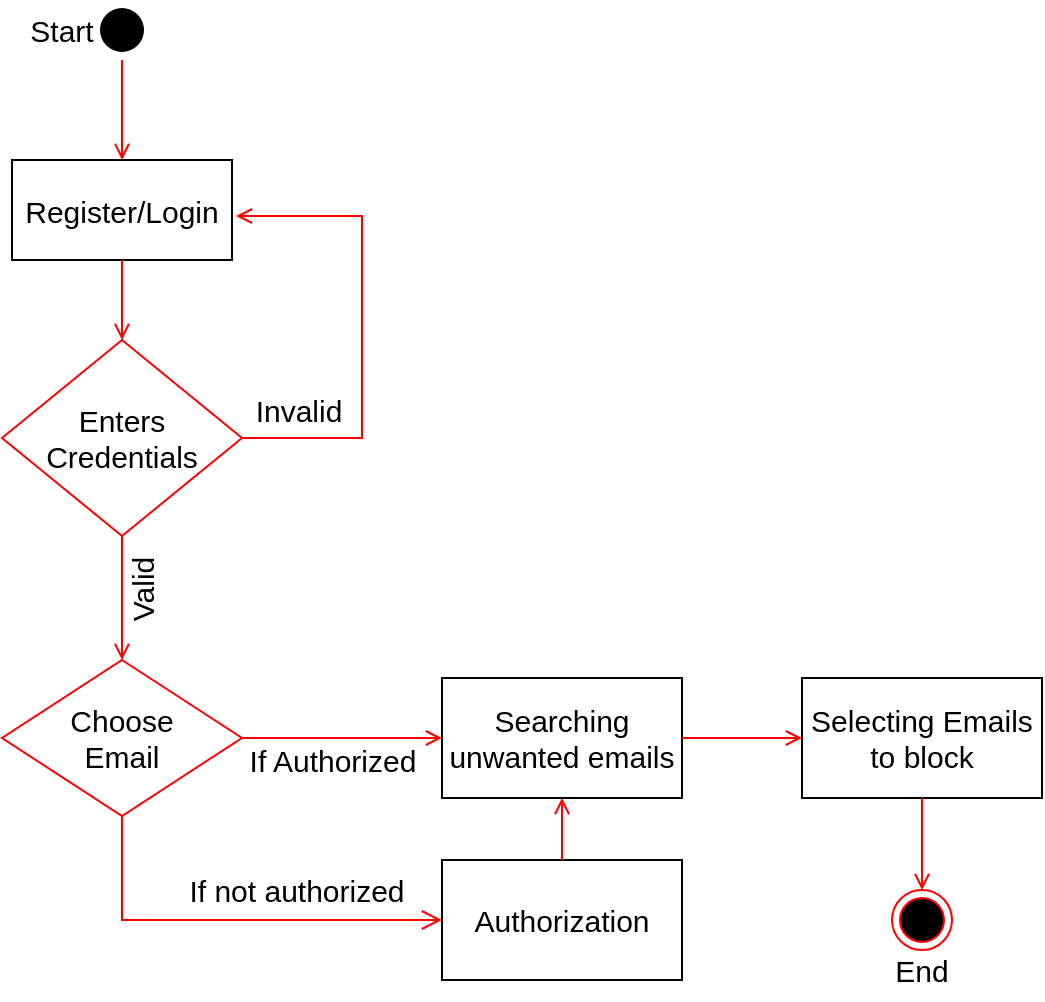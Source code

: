 <mxfile version="21.7.5" type="github">
  <diagram name="Page-1" id="e7e014a7-5840-1c2e-5031-d8a46d1fe8dd">
    <mxGraphModel dx="1050" dy="566" grid="1" gridSize="10" guides="1" tooltips="1" connect="1" arrows="1" fold="1" page="1" pageScale="1" pageWidth="1169" pageHeight="826" background="none" math="0" shadow="0">
      <root>
        <mxCell id="0" />
        <mxCell id="1" parent="0" />
        <mxCell id="5qcpB3Mo1QmMlgLMcYkL-41" value="" style="ellipse;shape=startState;fillColor=#000000;strokeColor=none;" parent="1" vertex="1">
          <mxGeometry x="185" y="30" width="30" height="30" as="geometry" />
        </mxCell>
        <mxCell id="5qcpB3Mo1QmMlgLMcYkL-42" value="Register/Login" style="fontSize=15;fillColor=default;" parent="1" vertex="1">
          <mxGeometry x="145" y="110" width="110" height="50" as="geometry" />
        </mxCell>
        <mxCell id="5qcpB3Mo1QmMlgLMcYkL-43" value="" style="endArrow=open;strokeColor=#FF0000;endFill=1;rounded=0;entryX=0.5;entryY=0;entryDx=0;entryDy=0;exitX=0.5;exitY=1;exitDx=0;exitDy=0;" parent="1" source="5qcpB3Mo1QmMlgLMcYkL-42" target="5qcpB3Mo1QmMlgLMcYkL-48" edge="1">
          <mxGeometry relative="1" as="geometry">
            <mxPoint x="185" y="212" as="targetPoint" />
            <mxPoint x="200" y="174" as="sourcePoint" />
          </mxGeometry>
        </mxCell>
        <mxCell id="5qcpB3Mo1QmMlgLMcYkL-44" value="" style="endArrow=open;strokeColor=#FF0000;endFill=1;rounded=0;exitX=0.5;exitY=1;exitDx=0;exitDy=0;entryX=0.5;entryY=0;entryDx=0;entryDy=0;" parent="1" source="5qcpB3Mo1QmMlgLMcYkL-48" target="5qcpB3Mo1QmMlgLMcYkL-50" edge="1">
          <mxGeometry relative="1" as="geometry">
            <mxPoint x="185" y="290" as="sourcePoint" />
            <mxPoint x="200" y="360" as="targetPoint" />
          </mxGeometry>
        </mxCell>
        <mxCell id="5qcpB3Mo1QmMlgLMcYkL-45" value="" style="edgeStyle=elbowEdgeStyle;elbow=horizontal;strokeColor=#FF0000;endArrow=open;endFill=1;rounded=0;entryX=1.018;entryY=0.56;entryDx=0;entryDy=0;entryPerimeter=0;exitX=1;exitY=0.5;exitDx=0;exitDy=0;" parent="1" source="5qcpB3Mo1QmMlgLMcYkL-48" target="5qcpB3Mo1QmMlgLMcYkL-42" edge="1">
          <mxGeometry width="100" height="100" relative="1" as="geometry">
            <mxPoint x="290" y="300" as="sourcePoint" />
            <mxPoint x="344.5" y="210" as="targetPoint" />
            <Array as="points">
              <mxPoint x="320" y="200" />
              <mxPoint x="330.5" y="202" />
              <mxPoint x="280.5" y="155" />
              <mxPoint x="120.5" y="192" />
              <mxPoint x="114.5" y="270" />
            </Array>
          </mxGeometry>
        </mxCell>
        <mxCell id="5qcpB3Mo1QmMlgLMcYkL-46" value="&lt;font style=&quot;font-size: 15px;&quot;&gt;Invalid&lt;/font&gt;" style="text;html=1;align=center;verticalAlign=middle;resizable=0;points=[];autosize=1;strokeColor=none;fillColor=none;" parent="1" vertex="1">
          <mxGeometry x="252.5" y="220" width="70" height="30" as="geometry" />
        </mxCell>
        <mxCell id="5qcpB3Mo1QmMlgLMcYkL-47" value="&lt;font style=&quot;font-size: 15px;&quot;&gt;Valid&lt;/font&gt;" style="text;html=1;align=center;verticalAlign=middle;resizable=0;points=[];autosize=1;strokeColor=none;fillColor=none;horizontal=0;" parent="1" vertex="1">
          <mxGeometry x="180" y="310" width="60" height="30" as="geometry" />
        </mxCell>
        <mxCell id="5qcpB3Mo1QmMlgLMcYkL-48" value="&lt;div&gt;Enters&lt;/div&gt;&lt;div&gt;Credentials&lt;br&gt;&lt;/div&gt;" style="rhombus;whiteSpace=wrap;html=1;fillColor=#ffffff;strokeColor=#ff0000;fontSize=15;" parent="1" vertex="1">
          <mxGeometry x="140" y="200" width="120" height="98" as="geometry" />
        </mxCell>
        <mxCell id="5qcpB3Mo1QmMlgLMcYkL-49" value="" style="endArrow=open;strokeColor=#FF0000;endFill=1;rounded=0;exitX=0.5;exitY=1;exitDx=0;exitDy=0;entryX=0.5;entryY=0;entryDx=0;entryDy=0;" parent="1" source="5qcpB3Mo1QmMlgLMcYkL-41" target="5qcpB3Mo1QmMlgLMcYkL-42" edge="1">
          <mxGeometry relative="1" as="geometry">
            <mxPoint x="240" y="100" as="targetPoint" />
            <mxPoint x="250" y="34" as="sourcePoint" />
          </mxGeometry>
        </mxCell>
        <mxCell id="5qcpB3Mo1QmMlgLMcYkL-50" value="&lt;div&gt;Choose&lt;/div&gt;&lt;div&gt;Email&lt;br&gt;&lt;/div&gt;" style="rhombus;whiteSpace=wrap;html=1;fillColor=#ffffff;strokeColor=#ff0000;fontSize=15;" parent="1" vertex="1">
          <mxGeometry x="140" y="360" width="120" height="78" as="geometry" />
        </mxCell>
        <mxCell id="5qcpB3Mo1QmMlgLMcYkL-51" value="" style="endArrow=open;strokeColor=#FF0000;endFill=1;rounded=0;entryX=0;entryY=0.5;entryDx=0;entryDy=0;exitX=1;exitY=0.5;exitDx=0;exitDy=0;" parent="1" source="5qcpB3Mo1QmMlgLMcYkL-50" target="5qcpB3Mo1QmMlgLMcYkL-55" edge="1">
          <mxGeometry relative="1" as="geometry">
            <mxPoint x="290" y="370" as="sourcePoint" />
            <mxPoint x="360" y="400" as="targetPoint" />
          </mxGeometry>
        </mxCell>
        <mxCell id="5qcpB3Mo1QmMlgLMcYkL-53" value="&lt;font style=&quot;font-size: 15px;&quot;&gt;If Authorized&lt;br&gt;&lt;/font&gt;" style="text;html=1;strokeColor=none;fillColor=none;align=center;verticalAlign=middle;whiteSpace=wrap;rounded=0;" parent="1" vertex="1">
          <mxGeometry x="218" y="395" width="175" height="30" as="geometry" />
        </mxCell>
        <mxCell id="5qcpB3Mo1QmMlgLMcYkL-55" value="Searching unwanted emails" style="whiteSpace=wrap;html=1;fontSize=15;fillColor=#FFFFFF;strokeColor=#000000;fontColor=rgb(0, 0, 0);" parent="1" vertex="1">
          <mxGeometry x="360" y="369" width="120" height="60" as="geometry" />
        </mxCell>
        <mxCell id="5qcpB3Mo1QmMlgLMcYkL-56" value="" style="edgeStyle=elbowEdgeStyle;elbow=horizontal;verticalAlign=bottom;endArrow=open;endSize=8;strokeColor=#FF0000;endFill=1;rounded=0;exitX=0.5;exitY=1;exitDx=0;exitDy=0;entryX=0;entryY=0.5;entryDx=0;entryDy=0;" parent="1" source="5qcpB3Mo1QmMlgLMcYkL-50" target="5qcpB3Mo1QmMlgLMcYkL-58" edge="1">
          <mxGeometry x="267.5" y="518" as="geometry">
            <mxPoint x="370" y="500" as="targetPoint" />
            <mxPoint x="200" y="438" as="sourcePoint" />
            <Array as="points">
              <mxPoint x="200" y="500" />
            </Array>
          </mxGeometry>
        </mxCell>
        <mxCell id="5qcpB3Mo1QmMlgLMcYkL-57" value="&lt;font style=&quot;font-size: 15px;&quot;&gt;If not authorized&lt;br&gt;&lt;/font&gt;" style="text;html=1;strokeColor=none;fillColor=none;align=center;verticalAlign=middle;whiteSpace=wrap;rounded=0;" parent="1" vertex="1">
          <mxGeometry x="200" y="460" width="175" height="30" as="geometry" />
        </mxCell>
        <mxCell id="5qcpB3Mo1QmMlgLMcYkL-58" value="Authorization" style="whiteSpace=wrap;html=1;fontSize=15;fillColor=#FFFFFF;strokeColor=#000000;fontColor=rgb(0, 0, 0);" parent="1" vertex="1">
          <mxGeometry x="360" y="460" width="120" height="60" as="geometry" />
        </mxCell>
        <mxCell id="5qcpB3Mo1QmMlgLMcYkL-62" value="" style="endArrow=open;strokeColor=#FF0000;endFill=1;rounded=0;exitX=0.5;exitY=0;exitDx=0;exitDy=0;entryX=0.5;entryY=1;entryDx=0;entryDy=0;" parent="1" source="5qcpB3Mo1QmMlgLMcYkL-58" target="5qcpB3Mo1QmMlgLMcYkL-55" edge="1">
          <mxGeometry relative="1" as="geometry">
            <mxPoint x="540" y="388" as="targetPoint" />
            <mxPoint x="540" y="438" as="sourcePoint" />
          </mxGeometry>
        </mxCell>
        <mxCell id="5qcpB3Mo1QmMlgLMcYkL-65" value="" style="endArrow=open;strokeColor=#FF0000;endFill=1;rounded=0;exitX=1;exitY=0.5;exitDx=0;exitDy=0;entryX=0;entryY=0.5;entryDx=0;entryDy=0;" parent="1" source="5qcpB3Mo1QmMlgLMcYkL-55" target="5qcpB3Mo1QmMlgLMcYkL-66" edge="1">
          <mxGeometry relative="1" as="geometry">
            <mxPoint x="500" y="430" as="sourcePoint" />
            <mxPoint x="600" y="400" as="targetPoint" />
          </mxGeometry>
        </mxCell>
        <mxCell id="5qcpB3Mo1QmMlgLMcYkL-66" value="&lt;div&gt;Selecting Emails&lt;/div&gt;&lt;div&gt;to block&lt;br&gt;&lt;/div&gt;" style="whiteSpace=wrap;html=1;fontSize=15;fillColor=#FFFFFF;strokeColor=#000000;fontColor=rgb(0, 0, 0);" parent="1" vertex="1">
          <mxGeometry x="540" y="369" width="120" height="60" as="geometry" />
        </mxCell>
        <mxCell id="5qcpB3Mo1QmMlgLMcYkL-67" value="" style="ellipse;html=1;shape=endState;fillColor=#000000;strokeColor=#ff0000;fontSize=15;" parent="1" vertex="1">
          <mxGeometry x="585" y="475" width="30" height="30" as="geometry" />
        </mxCell>
        <mxCell id="5qcpB3Mo1QmMlgLMcYkL-68" value="" style="endArrow=open;strokeColor=#FF0000;endFill=1;rounded=0;entryX=0.5;entryY=0;entryDx=0;entryDy=0;exitX=0.5;exitY=1;exitDx=0;exitDy=0;" parent="1" source="5qcpB3Mo1QmMlgLMcYkL-66" target="5qcpB3Mo1QmMlgLMcYkL-67" edge="1">
          <mxGeometry relative="1" as="geometry">
            <mxPoint x="690" y="480" as="targetPoint" />
            <mxPoint x="690" y="440" as="sourcePoint" />
          </mxGeometry>
        </mxCell>
        <mxCell id="tyZSA45utm1ZTMRk8jky-1" value="&lt;font style=&quot;font-size: 15px;&quot;&gt;Start&lt;/font&gt;" style="text;html=1;strokeColor=none;fillColor=none;align=center;verticalAlign=middle;whiteSpace=wrap;rounded=0;" vertex="1" parent="1">
          <mxGeometry x="140" y="30" width="60" height="30" as="geometry" />
        </mxCell>
        <mxCell id="tyZSA45utm1ZTMRk8jky-2" value="&lt;font style=&quot;font-size: 15px;&quot;&gt;End&lt;/font&gt;" style="text;html=1;strokeColor=none;fillColor=none;align=center;verticalAlign=middle;whiteSpace=wrap;rounded=0;" vertex="1" parent="1">
          <mxGeometry x="570" y="500" width="60" height="30" as="geometry" />
        </mxCell>
      </root>
    </mxGraphModel>
  </diagram>
</mxfile>
